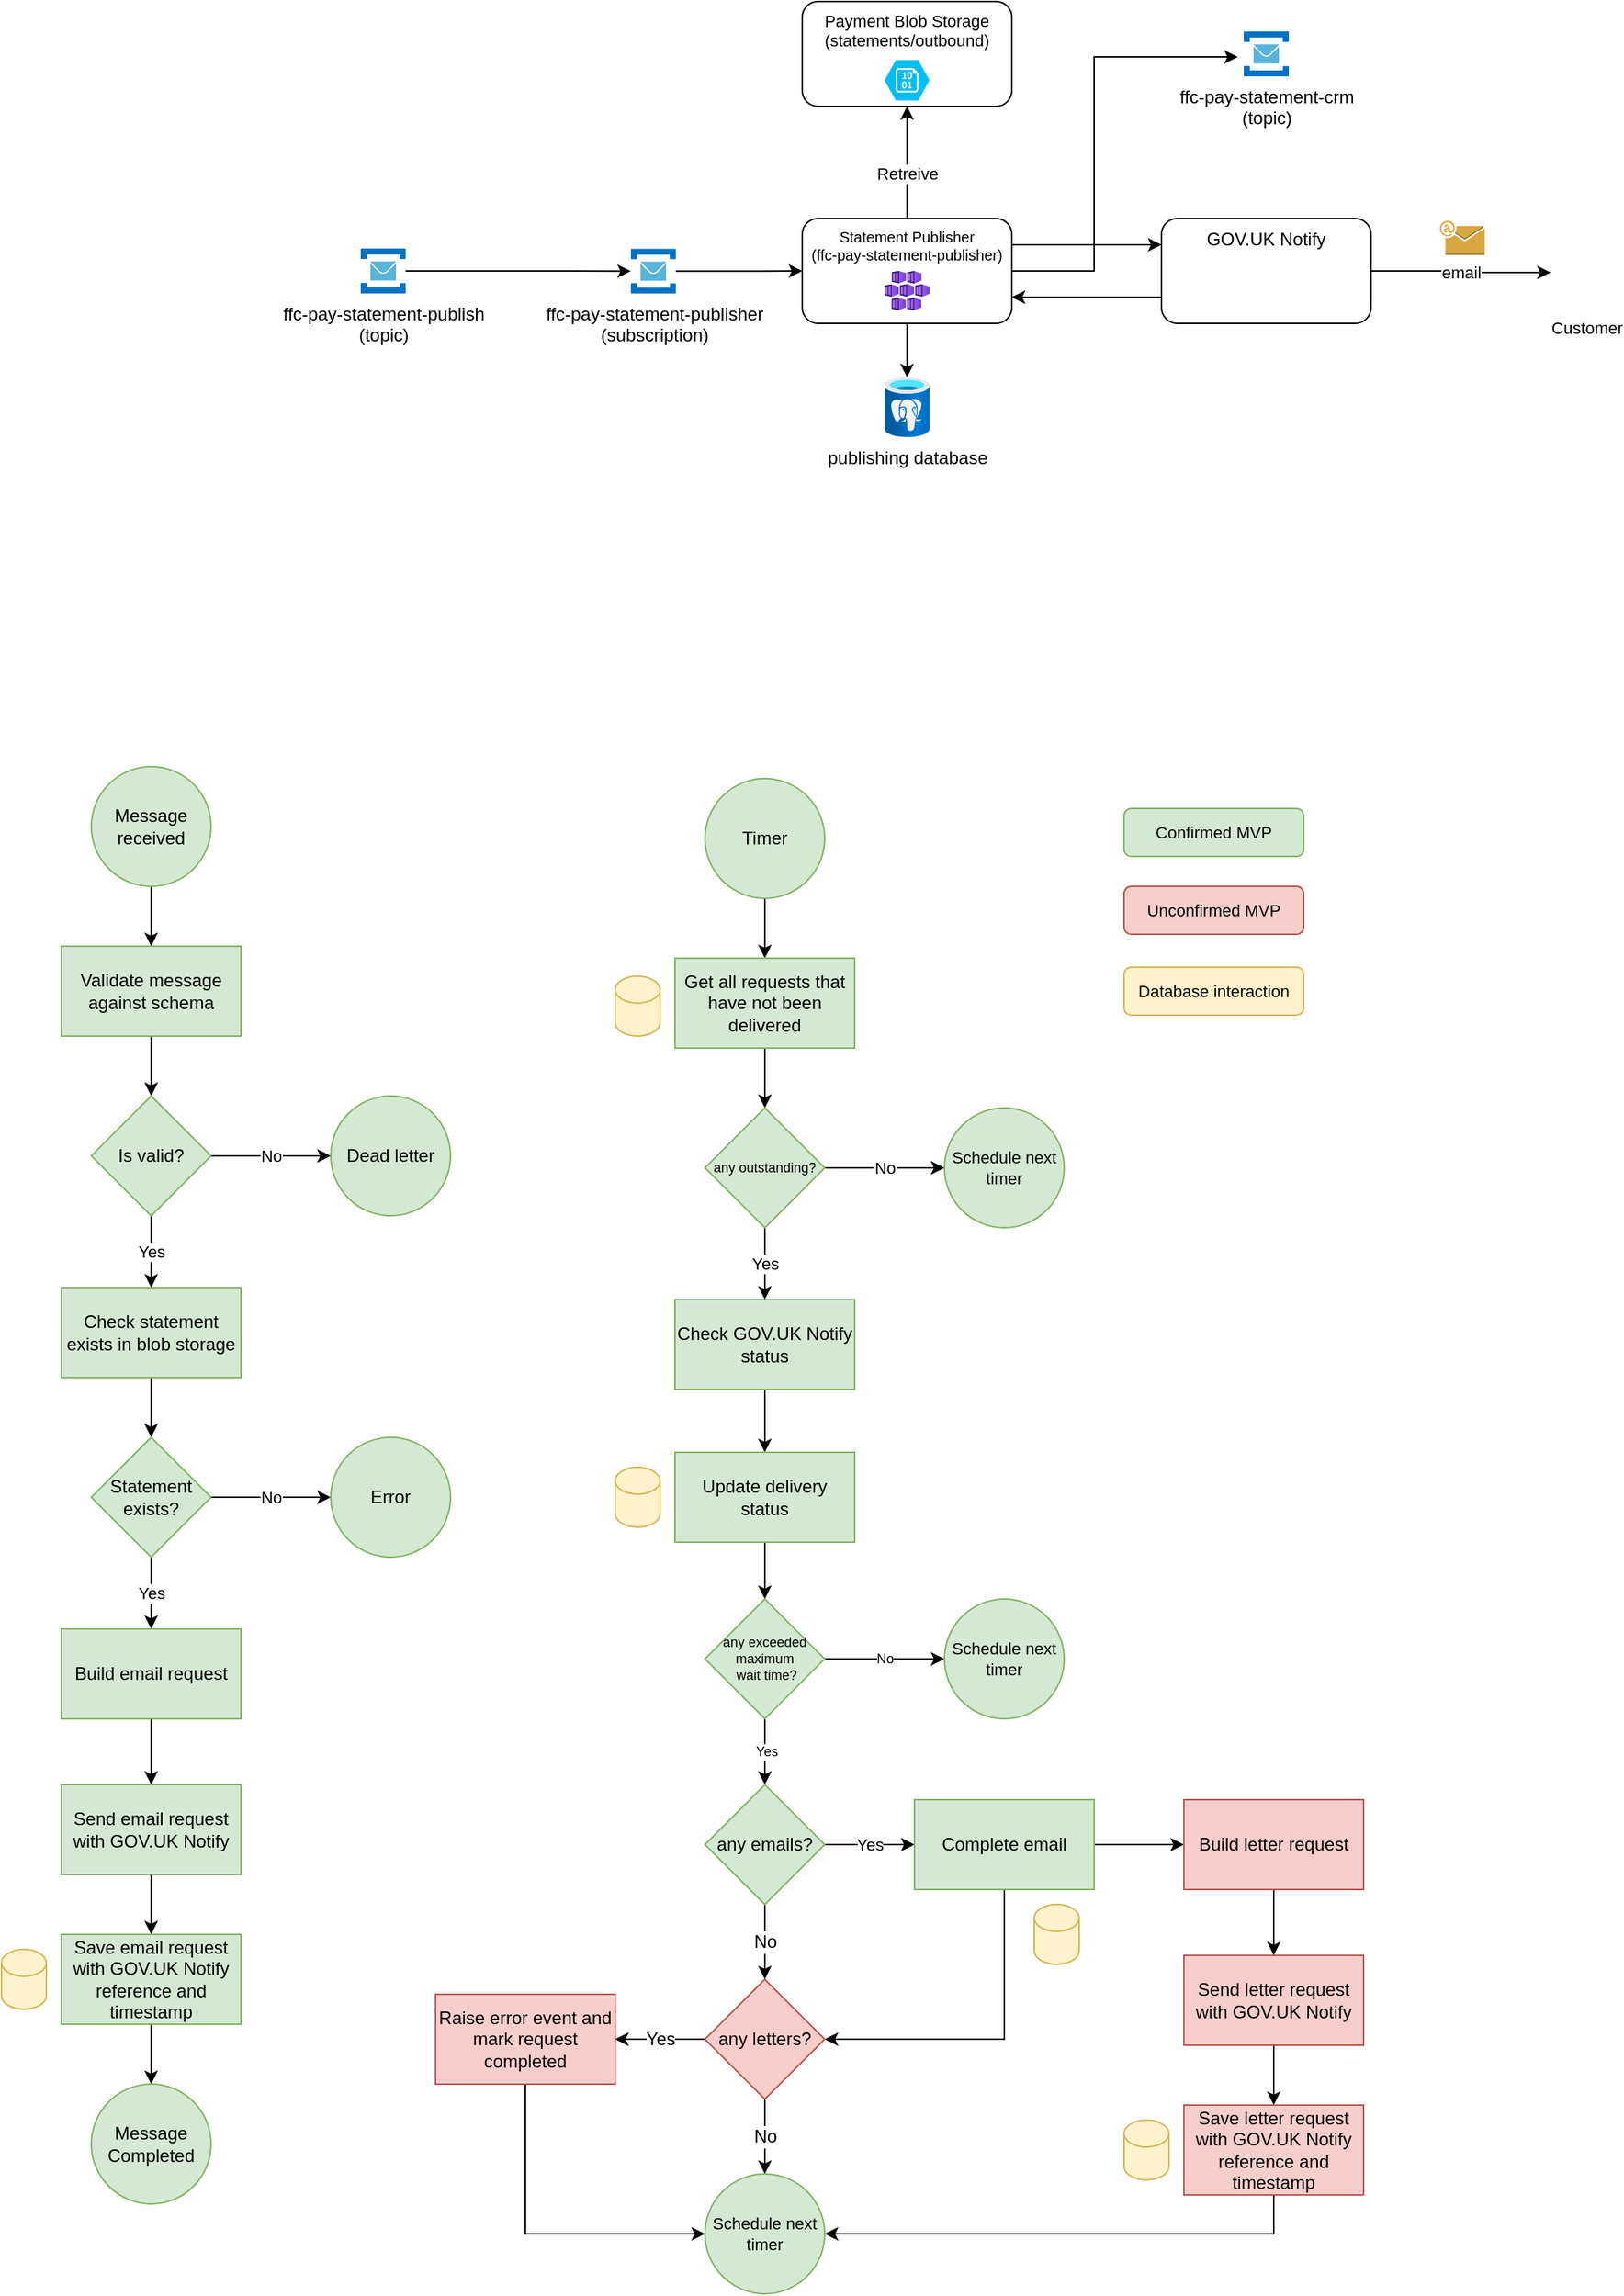<mxfile version="21.0.2" type="device"><diagram id="nKLjVvk67tKDoisFrhwJ" name="Page-1"><mxGraphModel dx="3088" dy="772" grid="1" gridSize="10" guides="1" tooltips="1" connect="1" arrows="1" fold="1" page="1" pageScale="1" pageWidth="827" pageHeight="1169" math="0" shadow="0"><root><mxCell id="0"/><mxCell id="1" parent="0"/><mxCell id="kZ2fg59D0k1qBbBTYR6I-22" style="edgeStyle=orthogonalEdgeStyle;rounded=0;orthogonalLoop=1;jettySize=auto;html=1;entryX=1;entryY=0.5;entryDx=0;entryDy=0;startArrow=classic;startFill=1;endArrow=none;endFill=0;exitX=-0.133;exitY=0.567;exitDx=0;exitDy=0;exitPerimeter=0;" parent="1" source="kZ2fg59D0k1qBbBTYR6I-18" target="aaCqg0_wqtbRK-hgpadk-6" edge="1"><mxGeometry relative="1" as="geometry"><mxPoint x="-860" y="330" as="targetPoint"/><Array as="points"><mxPoint x="-850" y="186"/><mxPoint x="-850" y="329"/></Array><mxPoint x="-830" y="184" as="sourcePoint"/></mxGeometry></mxCell><mxCell id="kZ2fg59D0k1qBbBTYR6I-18" value="ffc-pay-statement-crm&lt;br&gt;(topic)" style="sketch=0;aspect=fixed;html=1;points=[];align=center;image;fontSize=12;image=img/lib/mscae/Service_Bus.svg;" parent="1" vertex="1"><mxGeometry x="-750.0" y="169" width="30" height="30" as="geometry"/></mxCell><mxCell id="d-9DvimB6q5o7fu3-Ovl-3" value="" style="edgeStyle=orthogonalEdgeStyle;rounded=0;orthogonalLoop=1;jettySize=auto;html=1;" parent="1" source="d-9DvimB6q5o7fu3-Ovl-1" target="d-9DvimB6q5o7fu3-Ovl-2" edge="1"><mxGeometry relative="1" as="geometry"/></mxCell><mxCell id="d-9DvimB6q5o7fu3-Ovl-1" value="Message received" style="ellipse;whiteSpace=wrap;html=1;aspect=fixed;fillColor=#d5e8d4;strokeColor=#82b366;" parent="1" vertex="1"><mxGeometry x="-1520" y="660" width="80" height="80" as="geometry"/></mxCell><mxCell id="d-9DvimB6q5o7fu3-Ovl-5" value="" style="edgeStyle=orthogonalEdgeStyle;rounded=0;orthogonalLoop=1;jettySize=auto;html=1;" parent="1" source="d-9DvimB6q5o7fu3-Ovl-2" target="d-9DvimB6q5o7fu3-Ovl-4" edge="1"><mxGeometry relative="1" as="geometry"/></mxCell><mxCell id="d-9DvimB6q5o7fu3-Ovl-2" value="Validate message against schema" style="whiteSpace=wrap;html=1;fillColor=#d5e8d4;strokeColor=#82b366;" parent="1" vertex="1"><mxGeometry x="-1540" y="780" width="120" height="60" as="geometry"/></mxCell><mxCell id="d-9DvimB6q5o7fu3-Ovl-7" value="No" style="edgeStyle=orthogonalEdgeStyle;rounded=0;orthogonalLoop=1;jettySize=auto;html=1;" parent="1" source="d-9DvimB6q5o7fu3-Ovl-4" target="d-9DvimB6q5o7fu3-Ovl-6" edge="1"><mxGeometry relative="1" as="geometry"/></mxCell><mxCell id="d-9DvimB6q5o7fu3-Ovl-9" value="Yes" style="edgeStyle=orthogonalEdgeStyle;rounded=0;orthogonalLoop=1;jettySize=auto;html=1;" parent="1" source="d-9DvimB6q5o7fu3-Ovl-4" target="d-9DvimB6q5o7fu3-Ovl-8" edge="1"><mxGeometry relative="1" as="geometry"/></mxCell><mxCell id="d-9DvimB6q5o7fu3-Ovl-4" value="Is valid?" style="rhombus;whiteSpace=wrap;html=1;fillColor=#d5e8d4;strokeColor=#82b366;" parent="1" vertex="1"><mxGeometry x="-1520" y="880" width="80" height="80" as="geometry"/></mxCell><mxCell id="d-9DvimB6q5o7fu3-Ovl-6" value="Dead letter" style="ellipse;whiteSpace=wrap;html=1;aspect=fixed;fillColor=#d5e8d4;strokeColor=#82b366;" parent="1" vertex="1"><mxGeometry x="-1360" y="880" width="80" height="80" as="geometry"/></mxCell><mxCell id="d-9DvimB6q5o7fu3-Ovl-11" value="" style="edgeStyle=orthogonalEdgeStyle;rounded=0;orthogonalLoop=1;jettySize=auto;html=1;" parent="1" source="d-9DvimB6q5o7fu3-Ovl-8" target="d-9DvimB6q5o7fu3-Ovl-10" edge="1"><mxGeometry relative="1" as="geometry"/></mxCell><mxCell id="d-9DvimB6q5o7fu3-Ovl-8" value="Check statement exists in blob storage" style="whiteSpace=wrap;html=1;fillColor=#d5e8d4;strokeColor=#82b366;" parent="1" vertex="1"><mxGeometry x="-1540" y="1008" width="120" height="60" as="geometry"/></mxCell><mxCell id="d-9DvimB6q5o7fu3-Ovl-13" value="No" style="edgeStyle=orthogonalEdgeStyle;rounded=0;orthogonalLoop=1;jettySize=auto;html=1;" parent="1" source="d-9DvimB6q5o7fu3-Ovl-10" target="d-9DvimB6q5o7fu3-Ovl-12" edge="1"><mxGeometry relative="1" as="geometry"/></mxCell><mxCell id="d-9DvimB6q5o7fu3-Ovl-15" value="Yes" style="edgeStyle=orthogonalEdgeStyle;rounded=0;orthogonalLoop=1;jettySize=auto;html=1;" parent="1" source="d-9DvimB6q5o7fu3-Ovl-10" target="d-9DvimB6q5o7fu3-Ovl-14" edge="1"><mxGeometry relative="1" as="geometry"/></mxCell><mxCell id="d-9DvimB6q5o7fu3-Ovl-10" value="Statement exists?" style="rhombus;whiteSpace=wrap;html=1;fillColor=#d5e8d4;strokeColor=#82b366;" parent="1" vertex="1"><mxGeometry x="-1520" y="1108" width="80" height="80" as="geometry"/></mxCell><mxCell id="d-9DvimB6q5o7fu3-Ovl-12" value="Error" style="ellipse;whiteSpace=wrap;html=1;aspect=fixed;fillColor=#d5e8d4;strokeColor=#82b366;" parent="1" vertex="1"><mxGeometry x="-1360" y="1108" width="80" height="80" as="geometry"/></mxCell><mxCell id="d-9DvimB6q5o7fu3-Ovl-17" value="" style="edgeStyle=orthogonalEdgeStyle;rounded=0;orthogonalLoop=1;jettySize=auto;html=1;" parent="1" source="d-9DvimB6q5o7fu3-Ovl-14" target="d-9DvimB6q5o7fu3-Ovl-16" edge="1"><mxGeometry relative="1" as="geometry"/></mxCell><mxCell id="d-9DvimB6q5o7fu3-Ovl-14" value="Build email request" style="whiteSpace=wrap;html=1;fillColor=#d5e8d4;strokeColor=#82b366;" parent="1" vertex="1"><mxGeometry x="-1540" y="1236" width="120" height="60" as="geometry"/></mxCell><mxCell id="d-9DvimB6q5o7fu3-Ovl-19" value="" style="edgeStyle=orthogonalEdgeStyle;rounded=0;orthogonalLoop=1;jettySize=auto;html=1;" parent="1" source="d-9DvimB6q5o7fu3-Ovl-16" target="d-9DvimB6q5o7fu3-Ovl-18" edge="1"><mxGeometry relative="1" as="geometry"/></mxCell><mxCell id="d-9DvimB6q5o7fu3-Ovl-16" value="Send email request with GOV.UK Notify" style="whiteSpace=wrap;html=1;fillColor=#d5e8d4;strokeColor=#82b366;" parent="1" vertex="1"><mxGeometry x="-1540" y="1340" width="120" height="60" as="geometry"/></mxCell><mxCell id="d-9DvimB6q5o7fu3-Ovl-22" style="edgeStyle=orthogonalEdgeStyle;rounded=0;orthogonalLoop=1;jettySize=auto;html=1;" parent="1" source="d-9DvimB6q5o7fu3-Ovl-18" target="d-9DvimB6q5o7fu3-Ovl-21" edge="1"><mxGeometry relative="1" as="geometry"/></mxCell><mxCell id="d-9DvimB6q5o7fu3-Ovl-18" value="Save email request with GOV.UK Notify reference and timestamp" style="whiteSpace=wrap;html=1;fillColor=#d5e8d4;strokeColor=#82b366;" parent="1" vertex="1"><mxGeometry x="-1540" y="1440" width="120" height="60" as="geometry"/></mxCell><mxCell id="d-9DvimB6q5o7fu3-Ovl-20" value="" style="shape=cylinder3;whiteSpace=wrap;html=1;boundedLbl=1;backgroundOutline=1;size=9;fillColor=#fff2cc;strokeColor=#d6b656;" parent="1" vertex="1"><mxGeometry x="-1580" y="1450" width="30" height="40" as="geometry"/></mxCell><mxCell id="d-9DvimB6q5o7fu3-Ovl-21" value="Message Completed" style="ellipse;whiteSpace=wrap;html=1;aspect=fixed;fillColor=#d5e8d4;strokeColor=#82b366;" parent="1" vertex="1"><mxGeometry x="-1520" y="1540" width="80" height="80" as="geometry"/></mxCell><mxCell id="d-9DvimB6q5o7fu3-Ovl-23" value="" style="edgeStyle=orthogonalEdgeStyle;rounded=0;orthogonalLoop=1;jettySize=auto;html=1;" parent="1" source="d-9DvimB6q5o7fu3-Ovl-24" target="d-9DvimB6q5o7fu3-Ovl-26" edge="1"><mxGeometry relative="1" as="geometry"/></mxCell><mxCell id="d-9DvimB6q5o7fu3-Ovl-24" value="Timer" style="ellipse;whiteSpace=wrap;html=1;aspect=fixed;fillColor=#d5e8d4;strokeColor=#82b366;" parent="1" vertex="1"><mxGeometry x="-1110" y="668" width="80" height="80" as="geometry"/></mxCell><mxCell id="d-9DvimB6q5o7fu3-Ovl-25" value="" style="edgeStyle=orthogonalEdgeStyle;rounded=0;orthogonalLoop=1;jettySize=auto;html=1;" parent="1" source="d-9DvimB6q5o7fu3-Ovl-26" target="d-9DvimB6q5o7fu3-Ovl-29" edge="1"><mxGeometry relative="1" as="geometry"/></mxCell><mxCell id="d-9DvimB6q5o7fu3-Ovl-26" value="Get all requests that have not been delivered" style="whiteSpace=wrap;html=1;fillColor=#d5e8d4;strokeColor=#82b366;" parent="1" vertex="1"><mxGeometry x="-1130" y="788" width="120" height="60" as="geometry"/></mxCell><mxCell id="d-9DvimB6q5o7fu3-Ovl-27" value="No" style="edgeStyle=orthogonalEdgeStyle;rounded=0;orthogonalLoop=1;jettySize=auto;html=1;" parent="1" source="d-9DvimB6q5o7fu3-Ovl-29" target="d-9DvimB6q5o7fu3-Ovl-30" edge="1"><mxGeometry relative="1" as="geometry"/></mxCell><mxCell id="d-9DvimB6q5o7fu3-Ovl-28" value="Yes" style="edgeStyle=orthogonalEdgeStyle;rounded=0;orthogonalLoop=1;jettySize=auto;html=1;" parent="1" source="d-9DvimB6q5o7fu3-Ovl-29" target="d-9DvimB6q5o7fu3-Ovl-32" edge="1"><mxGeometry relative="1" as="geometry"/></mxCell><mxCell id="d-9DvimB6q5o7fu3-Ovl-29" value="any outstanding?" style="rhombus;whiteSpace=wrap;html=1;fontSize=9;fillColor=#d5e8d4;strokeColor=#82b366;" parent="1" vertex="1"><mxGeometry x="-1110" y="888" width="80" height="80" as="geometry"/></mxCell><mxCell id="d-9DvimB6q5o7fu3-Ovl-30" value="Schedule next timer" style="ellipse;whiteSpace=wrap;html=1;aspect=fixed;fontSize=11;fillColor=#d5e8d4;strokeColor=#82b366;" parent="1" vertex="1"><mxGeometry x="-950" y="888" width="80" height="80" as="geometry"/></mxCell><mxCell id="d-9DvimB6q5o7fu3-Ovl-31" value="" style="edgeStyle=orthogonalEdgeStyle;rounded=0;orthogonalLoop=1;jettySize=auto;html=1;entryX=0.5;entryY=0;entryDx=0;entryDy=0;" parent="1" source="d-9DvimB6q5o7fu3-Ovl-32" target="d-9DvimB6q5o7fu3-Ovl-38" edge="1"><mxGeometry relative="1" as="geometry"><mxPoint x="-1070" y="1116" as="targetPoint"/></mxGeometry></mxCell><mxCell id="d-9DvimB6q5o7fu3-Ovl-32" value="Check GOV.UK Notify status" style="whiteSpace=wrap;html=1;fillColor=#d5e8d4;strokeColor=#82b366;" parent="1" vertex="1"><mxGeometry x="-1130" y="1016" width="120" height="60" as="geometry"/></mxCell><mxCell id="d-9DvimB6q5o7fu3-Ovl-47" value="" style="edgeStyle=orthogonalEdgeStyle;rounded=0;orthogonalLoop=1;jettySize=auto;html=1;fontSize=9;" parent="1" source="d-9DvimB6q5o7fu3-Ovl-38" target="d-9DvimB6q5o7fu3-Ovl-46" edge="1"><mxGeometry relative="1" as="geometry"/></mxCell><mxCell id="d-9DvimB6q5o7fu3-Ovl-38" value="Update delivery status" style="whiteSpace=wrap;html=1;fillColor=#d5e8d4;strokeColor=#82b366;" parent="1" vertex="1"><mxGeometry x="-1130" y="1118" width="120" height="60" as="geometry"/></mxCell><mxCell id="d-9DvimB6q5o7fu3-Ovl-45" value="" style="shape=cylinder3;whiteSpace=wrap;html=1;boundedLbl=1;backgroundOutline=1;size=9;fillColor=#fff2cc;strokeColor=#d6b656;" parent="1" vertex="1"><mxGeometry x="-1170" y="800" width="30" height="40" as="geometry"/></mxCell><mxCell id="d-9DvimB6q5o7fu3-Ovl-49" value="No" style="edgeStyle=orthogonalEdgeStyle;rounded=0;orthogonalLoop=1;jettySize=auto;html=1;fontSize=9;" parent="1" source="d-9DvimB6q5o7fu3-Ovl-46" target="d-9DvimB6q5o7fu3-Ovl-48" edge="1"><mxGeometry relative="1" as="geometry"/></mxCell><mxCell id="d-9DvimB6q5o7fu3-Ovl-52" value="Yes" style="edgeStyle=orthogonalEdgeStyle;rounded=0;orthogonalLoop=1;jettySize=auto;html=1;fontSize=9;" parent="1" source="d-9DvimB6q5o7fu3-Ovl-46" edge="1"><mxGeometry relative="1" as="geometry"><mxPoint x="-1070" y="1340" as="targetPoint"/></mxGeometry></mxCell><mxCell id="d-9DvimB6q5o7fu3-Ovl-46" value="any exceeded maximum&lt;br&gt;&amp;nbsp;wait time?" style="rhombus;whiteSpace=wrap;html=1;fontSize=9;fillColor=#d5e8d4;strokeColor=#82b366;" parent="1" vertex="1"><mxGeometry x="-1110" y="1216" width="80" height="80" as="geometry"/></mxCell><mxCell id="d-9DvimB6q5o7fu3-Ovl-48" value="Schedule next timer" style="ellipse;whiteSpace=wrap;html=1;aspect=fixed;fontSize=11;fillColor=#d5e8d4;strokeColor=#82b366;" parent="1" vertex="1"><mxGeometry x="-950" y="1216" width="80" height="80" as="geometry"/></mxCell><mxCell id="d-9DvimB6q5o7fu3-Ovl-50" value="" style="shape=cylinder3;whiteSpace=wrap;html=1;boundedLbl=1;backgroundOutline=1;size=9;fillColor=#fff2cc;strokeColor=#d6b656;" parent="1" vertex="1"><mxGeometry x="-1170" y="1128" width="30" height="40" as="geometry"/></mxCell><mxCell id="d-9DvimB6q5o7fu3-Ovl-55" value="Yes" style="edgeStyle=orthogonalEdgeStyle;rounded=0;orthogonalLoop=1;jettySize=auto;html=1;fontSize=11;" parent="1" source="d-9DvimB6q5o7fu3-Ovl-53" target="d-9DvimB6q5o7fu3-Ovl-54" edge="1"><mxGeometry relative="1" as="geometry"/></mxCell><mxCell id="d-9DvimB6q5o7fu3-Ovl-57" value="No" style="edgeStyle=orthogonalEdgeStyle;rounded=0;orthogonalLoop=1;jettySize=auto;html=1;fontSize=12;" parent="1" source="d-9DvimB6q5o7fu3-Ovl-53" target="d-9DvimB6q5o7fu3-Ovl-56" edge="1"><mxGeometry relative="1" as="geometry"/></mxCell><mxCell id="d-9DvimB6q5o7fu3-Ovl-53" value="any emails?" style="rhombus;whiteSpace=wrap;html=1;fontSize=12;fillColor=#d5e8d4;strokeColor=#82b366;" parent="1" vertex="1"><mxGeometry x="-1110" y="1340" width="80" height="80" as="geometry"/></mxCell><mxCell id="d-9DvimB6q5o7fu3-Ovl-58" style="edgeStyle=orthogonalEdgeStyle;rounded=0;orthogonalLoop=1;jettySize=auto;html=1;entryX=1;entryY=0.5;entryDx=0;entryDy=0;fontSize=12;" parent="1" source="d-9DvimB6q5o7fu3-Ovl-54" target="d-9DvimB6q5o7fu3-Ovl-56" edge="1"><mxGeometry relative="1" as="geometry"><Array as="points"><mxPoint x="-910" y="1510"/></Array></mxGeometry></mxCell><mxCell id="d-9DvimB6q5o7fu3-Ovl-95" style="edgeStyle=orthogonalEdgeStyle;rounded=0;orthogonalLoop=1;jettySize=auto;html=1;entryX=0;entryY=0.5;entryDx=0;entryDy=0;fontSize=12;" parent="1" source="d-9DvimB6q5o7fu3-Ovl-54" target="d-9DvimB6q5o7fu3-Ovl-88" edge="1"><mxGeometry relative="1" as="geometry"/></mxCell><mxCell id="d-9DvimB6q5o7fu3-Ovl-54" value="Complete email" style="whiteSpace=wrap;html=1;fontSize=12;fillColor=#d5e8d4;strokeColor=#82b366;" parent="1" vertex="1"><mxGeometry x="-970" y="1350" width="120" height="60" as="geometry"/></mxCell><mxCell id="d-9DvimB6q5o7fu3-Ovl-60" value="No" style="edgeStyle=orthogonalEdgeStyle;rounded=0;orthogonalLoop=1;jettySize=auto;html=1;entryX=0.5;entryY=0;entryDx=0;entryDy=0;fontSize=12;" parent="1" source="d-9DvimB6q5o7fu3-Ovl-56" target="d-9DvimB6q5o7fu3-Ovl-59" edge="1"><mxGeometry relative="1" as="geometry"/></mxCell><mxCell id="d-9DvimB6q5o7fu3-Ovl-62" value="Yes" style="edgeStyle=orthogonalEdgeStyle;rounded=0;orthogonalLoop=1;jettySize=auto;html=1;fontSize=12;" parent="1" source="d-9DvimB6q5o7fu3-Ovl-56" target="d-9DvimB6q5o7fu3-Ovl-61" edge="1"><mxGeometry relative="1" as="geometry"/></mxCell><mxCell id="d-9DvimB6q5o7fu3-Ovl-56" value="any letters?" style="rhombus;whiteSpace=wrap;html=1;fontSize=12;fillColor=#f8cecc;strokeColor=#b85450;" parent="1" vertex="1"><mxGeometry x="-1110" y="1470" width="80" height="80" as="geometry"/></mxCell><mxCell id="d-9DvimB6q5o7fu3-Ovl-59" value="Schedule next timer" style="ellipse;whiteSpace=wrap;html=1;aspect=fixed;fontSize=11;fillColor=#d5e8d4;strokeColor=#82b366;" parent="1" vertex="1"><mxGeometry x="-1110" y="1600" width="80" height="80" as="geometry"/></mxCell><mxCell id="d-9DvimB6q5o7fu3-Ovl-63" style="edgeStyle=orthogonalEdgeStyle;rounded=0;orthogonalLoop=1;jettySize=auto;html=1;entryX=0;entryY=0.5;entryDx=0;entryDy=0;fontSize=12;" parent="1" source="d-9DvimB6q5o7fu3-Ovl-61" target="d-9DvimB6q5o7fu3-Ovl-59" edge="1"><mxGeometry relative="1" as="geometry"><Array as="points"><mxPoint x="-1230" y="1640"/></Array></mxGeometry></mxCell><mxCell id="d-9DvimB6q5o7fu3-Ovl-61" value="Raise error event and mark request completed" style="whiteSpace=wrap;html=1;fillColor=#f8cecc;strokeColor=#b85450;" parent="1" vertex="1"><mxGeometry x="-1290" y="1480" width="120" height="60" as="geometry"/></mxCell><mxCell id="d-9DvimB6q5o7fu3-Ovl-86" value="" style="shape=cylinder3;whiteSpace=wrap;html=1;boundedLbl=1;backgroundOutline=1;size=9;fillColor=#fff2cc;strokeColor=#d6b656;" parent="1" vertex="1"><mxGeometry x="-890" y="1420" width="30" height="40" as="geometry"/></mxCell><mxCell id="d-9DvimB6q5o7fu3-Ovl-87" value="" style="edgeStyle=orthogonalEdgeStyle;rounded=0;orthogonalLoop=1;jettySize=auto;html=1;" parent="1" source="d-9DvimB6q5o7fu3-Ovl-88" target="d-9DvimB6q5o7fu3-Ovl-90" edge="1"><mxGeometry relative="1" as="geometry"/></mxCell><mxCell id="d-9DvimB6q5o7fu3-Ovl-88" value="Build letter request" style="whiteSpace=wrap;html=1;fillColor=#f8cecc;strokeColor=#b85450;" parent="1" vertex="1"><mxGeometry x="-790" y="1350" width="120" height="60" as="geometry"/></mxCell><mxCell id="d-9DvimB6q5o7fu3-Ovl-89" value="" style="edgeStyle=orthogonalEdgeStyle;rounded=0;orthogonalLoop=1;jettySize=auto;html=1;" parent="1" source="d-9DvimB6q5o7fu3-Ovl-90" target="d-9DvimB6q5o7fu3-Ovl-92" edge="1"><mxGeometry relative="1" as="geometry"/></mxCell><mxCell id="d-9DvimB6q5o7fu3-Ovl-90" value="Send letter request with GOV.UK Notify" style="whiteSpace=wrap;html=1;fillColor=#f8cecc;strokeColor=#b85450;" parent="1" vertex="1"><mxGeometry x="-790" y="1454" width="120" height="60" as="geometry"/></mxCell><mxCell id="d-9DvimB6q5o7fu3-Ovl-96" style="edgeStyle=orthogonalEdgeStyle;rounded=0;orthogonalLoop=1;jettySize=auto;html=1;entryX=1;entryY=0.5;entryDx=0;entryDy=0;fontSize=12;exitX=0.5;exitY=1;exitDx=0;exitDy=0;" parent="1" source="d-9DvimB6q5o7fu3-Ovl-92" target="d-9DvimB6q5o7fu3-Ovl-59" edge="1"><mxGeometry relative="1" as="geometry"/></mxCell><mxCell id="d-9DvimB6q5o7fu3-Ovl-92" value="Save letter request with GOV.UK Notify reference and timestamp" style="whiteSpace=wrap;html=1;fillColor=#f8cecc;strokeColor=#b85450;" parent="1" vertex="1"><mxGeometry x="-790" y="1554" width="120" height="60" as="geometry"/></mxCell><mxCell id="d-9DvimB6q5o7fu3-Ovl-93" value="" style="shape=cylinder3;whiteSpace=wrap;html=1;boundedLbl=1;backgroundOutline=1;size=9;fillColor=#fff2cc;strokeColor=#d6b656;" parent="1" vertex="1"><mxGeometry x="-830" y="1564" width="30" height="40" as="geometry"/></mxCell><mxCell id="d-9DvimB6q5o7fu3-Ovl-98" value="Confirmed MVP" style="rounded=1;whiteSpace=wrap;html=1;fontSize=11;fillColor=#d5e8d4;strokeColor=#82b366;" parent="1" vertex="1"><mxGeometry x="-830" y="688" width="120" height="32" as="geometry"/></mxCell><mxCell id="d-9DvimB6q5o7fu3-Ovl-99" value="Unconfirmed MVP" style="rounded=1;whiteSpace=wrap;html=1;fontSize=11;fillColor=#f8cecc;strokeColor=#b85450;" parent="1" vertex="1"><mxGeometry x="-830" y="740" width="120" height="32" as="geometry"/></mxCell><mxCell id="d-9DvimB6q5o7fu3-Ovl-100" value="Database interaction" style="rounded=1;whiteSpace=wrap;html=1;fontSize=11;fillColor=#fff2cc;strokeColor=#d6b656;" parent="1" vertex="1"><mxGeometry x="-830" y="794" width="120" height="32" as="geometry"/></mxCell><mxCell id="aaCqg0_wqtbRK-hgpadk-1" style="edgeStyle=orthogonalEdgeStyle;rounded=0;orthogonalLoop=1;jettySize=auto;html=1;fontSize=11;" parent="1" source="aaCqg0_wqtbRK-hgpadk-6" target="aaCqg0_wqtbRK-hgpadk-8" edge="1"><mxGeometry relative="1" as="geometry"><Array as="points"><mxPoint x="-975" y="205"/></Array></mxGeometry></mxCell><mxCell id="sjo5aYGsvM32Vru3Ra_N-1" value="Retreive" style="edgeLabel;html=1;align=center;verticalAlign=middle;resizable=0;points=[];" parent="aaCqg0_wqtbRK-hgpadk-1" vertex="1" connectable="0"><mxGeometry x="-0.2" relative="1" as="geometry"><mxPoint as="offset"/></mxGeometry></mxCell><mxCell id="aaCqg0_wqtbRK-hgpadk-4" style="edgeStyle=orthogonalEdgeStyle;rounded=0;orthogonalLoop=1;jettySize=auto;html=1;fontSize=10;" parent="1" source="aaCqg0_wqtbRK-hgpadk-6" target="aaCqg0_wqtbRK-hgpadk-31" edge="1"><mxGeometry relative="1" as="geometry"/></mxCell><mxCell id="ru9gUGCbhC_pvg7mfTlb-3" style="edgeStyle=orthogonalEdgeStyle;rounded=0;orthogonalLoop=1;jettySize=auto;html=1;exitX=1;exitY=0.25;exitDx=0;exitDy=0;entryX=0;entryY=0.25;entryDx=0;entryDy=0;" edge="1" parent="1" source="aaCqg0_wqtbRK-hgpadk-6" target="aaCqg0_wqtbRK-hgpadk-22"><mxGeometry relative="1" as="geometry"/></mxCell><mxCell id="aaCqg0_wqtbRK-hgpadk-6" value="Statement Publisher&lt;br style=&quot;font-size: 10px;&quot;&gt;(ffc-pay-statement-publisher)" style="rounded=1;whiteSpace=wrap;html=1;verticalAlign=top;fontSize=10;" parent="1" vertex="1"><mxGeometry x="-1045" y="294" width="140" height="70" as="geometry"/></mxCell><mxCell id="aaCqg0_wqtbRK-hgpadk-7" value="" style="aspect=fixed;html=1;points=[];align=center;image;fontSize=12;image=img/lib/azure2/compute/Kubernetes_Services.svg;" parent="1" vertex="1"><mxGeometry x="-990" y="328.87" width="30" height="26.47" as="geometry"/></mxCell><mxCell id="aaCqg0_wqtbRK-hgpadk-8" value="Payment Blob Storage&lt;br style=&quot;font-size: 11px;&quot;&gt;(statements/outbound)" style="rounded=1;whiteSpace=wrap;html=1;verticalAlign=top;fontSize=11;" parent="1" vertex="1"><mxGeometry x="-1045" y="149" width="140" height="70" as="geometry"/></mxCell><mxCell id="aaCqg0_wqtbRK-hgpadk-9" value="" style="verticalLabelPosition=bottom;html=1;verticalAlign=top;align=center;strokeColor=none;fillColor=#00BEF2;shape=mxgraph.azure.storage_blob;aspect=fixed;" parent="1" vertex="1"><mxGeometry x="-990" y="188.11" width="30" height="27" as="geometry"/></mxCell><mxCell id="aaCqg0_wqtbRK-hgpadk-10" value="Customer" style="shape=image;html=1;verticalAlign=top;verticalLabelPosition=bottom;labelBackgroundColor=#ffffff;imageAspect=0;aspect=fixed;image=https://cdn1.iconfinder.com/data/icons/CrystalClear/128x128/kdm/user_male.png;fontSize=11;" parent="1" vertex="1"><mxGeometry x="-545" y="306" width="48" height="48" as="geometry"/></mxCell><mxCell id="aaCqg0_wqtbRK-hgpadk-17" value="" style="edgeStyle=orthogonalEdgeStyle;rounded=0;orthogonalLoop=1;jettySize=auto;html=1;" parent="1" source="aaCqg0_wqtbRK-hgpadk-18" target="aaCqg0_wqtbRK-hgpadk-20" edge="1"><mxGeometry relative="1" as="geometry"/></mxCell><mxCell id="aaCqg0_wqtbRK-hgpadk-18" value="ffc-pay-statement-publish&lt;br&gt;(topic)" style="sketch=0;aspect=fixed;html=1;points=[];align=center;image;fontSize=12;image=img/lib/mscae/Service_Bus.svg;" parent="1" vertex="1"><mxGeometry x="-1340" y="314" width="30" height="30" as="geometry"/></mxCell><mxCell id="aaCqg0_wqtbRK-hgpadk-19" style="edgeStyle=orthogonalEdgeStyle;rounded=0;orthogonalLoop=1;jettySize=auto;html=1;entryX=0;entryY=0.5;entryDx=0;entryDy=0;" parent="1" source="aaCqg0_wqtbRK-hgpadk-20" target="aaCqg0_wqtbRK-hgpadk-6" edge="1"><mxGeometry relative="1" as="geometry"/></mxCell><mxCell id="aaCqg0_wqtbRK-hgpadk-20" value="ffc-pay-statement-publisher&lt;br&gt;(subscription)" style="sketch=0;aspect=fixed;html=1;points=[];align=center;image;fontSize=12;image=img/lib/mscae/Service_Bus.svg;" parent="1" vertex="1"><mxGeometry x="-1159.5" y="314.11" width="30" height="30" as="geometry"/></mxCell><mxCell id="aaCqg0_wqtbRK-hgpadk-21" value="email" style="edgeStyle=orthogonalEdgeStyle;rounded=0;orthogonalLoop=1;jettySize=auto;html=1;entryX=0;entryY=0.5;entryDx=0;entryDy=0;" parent="1" source="aaCqg0_wqtbRK-hgpadk-22" target="aaCqg0_wqtbRK-hgpadk-10" edge="1"><mxGeometry relative="1" as="geometry"/></mxCell><mxCell id="ru9gUGCbhC_pvg7mfTlb-4" style="edgeStyle=orthogonalEdgeStyle;rounded=0;orthogonalLoop=1;jettySize=auto;html=1;exitX=0;exitY=0.75;exitDx=0;exitDy=0;entryX=1;entryY=0.75;entryDx=0;entryDy=0;" edge="1" parent="1" source="aaCqg0_wqtbRK-hgpadk-22" target="aaCqg0_wqtbRK-hgpadk-6"><mxGeometry relative="1" as="geometry"/></mxCell><mxCell id="aaCqg0_wqtbRK-hgpadk-22" value="GOV.UK Notify" style="rounded=1;whiteSpace=wrap;html=1;verticalAlign=top;fontSize=12;" parent="1" vertex="1"><mxGeometry x="-805" y="294.0" width="140" height="70" as="geometry"/></mxCell><mxCell id="aaCqg0_wqtbRK-hgpadk-23" value="" style="shape=image;verticalLabelPosition=bottom;labelBackgroundColor=default;verticalAlign=top;aspect=fixed;imageAspect=0;image=https://www.vectorlogo.zone/logos/govuk/govuk-ar21.png;" parent="1" vertex="1"><mxGeometry x="-775" y="318.23" width="80" height="40" as="geometry"/></mxCell><mxCell id="aaCqg0_wqtbRK-hgpadk-24" value="" style="outlineConnect=0;dashed=0;verticalLabelPosition=bottom;verticalAlign=top;align=center;html=1;shape=mxgraph.aws3.email;fillColor=#D9A741;gradientColor=none;aspect=fixed;" parent="1" vertex="1"><mxGeometry x="-619" y="295.45" width="30" height="22.78" as="geometry"/></mxCell><mxCell id="aaCqg0_wqtbRK-hgpadk-26" value="" style="shape=image;html=1;verticalAlign=top;verticalLabelPosition=bottom;labelBackgroundColor=#ffffff;imageAspect=0;aspect=fixed;image=https://cdn4.iconfinder.com/data/icons/file-extensions-1/64/pdfs-128.png" parent="1" vertex="1"><mxGeometry x="-950" y="250" width="30" height="30" as="geometry"/></mxCell><mxCell id="aaCqg0_wqtbRK-hgpadk-31" value="publishing database" style="aspect=fixed;html=1;points=[];align=center;image;fontSize=12;image=img/lib/azure2/databases/Azure_Database_PostgreSQL_Server.svg;" parent="1" vertex="1"><mxGeometry x="-990" y="400" width="30" height="40" as="geometry"/></mxCell></root></mxGraphModel></diagram></mxfile>